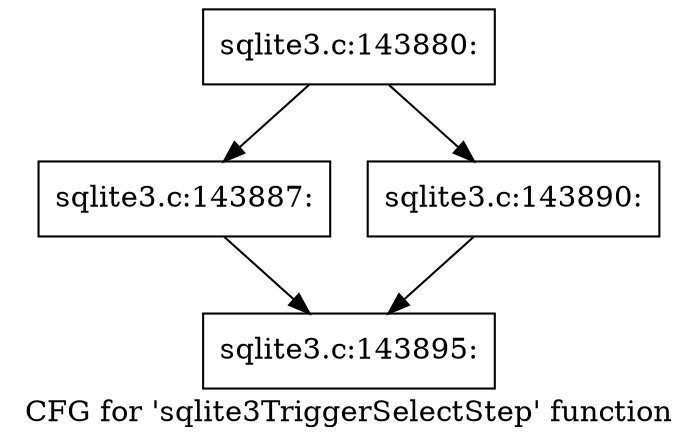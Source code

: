 digraph "CFG for 'sqlite3TriggerSelectStep' function" {
	label="CFG for 'sqlite3TriggerSelectStep' function";

	Node0x55c0fa2863d0 [shape=record,label="{sqlite3.c:143880:}"];
	Node0x55c0fa2863d0 -> Node0x55c0fa290900;
	Node0x55c0fa2863d0 -> Node0x55c0fa290950;
	Node0x55c0fa290900 [shape=record,label="{sqlite3.c:143887:}"];
	Node0x55c0fa290900 -> Node0x55c0fa28bef0;
	Node0x55c0fa290950 [shape=record,label="{sqlite3.c:143890:}"];
	Node0x55c0fa290950 -> Node0x55c0fa28bef0;
	Node0x55c0fa28bef0 [shape=record,label="{sqlite3.c:143895:}"];
}

